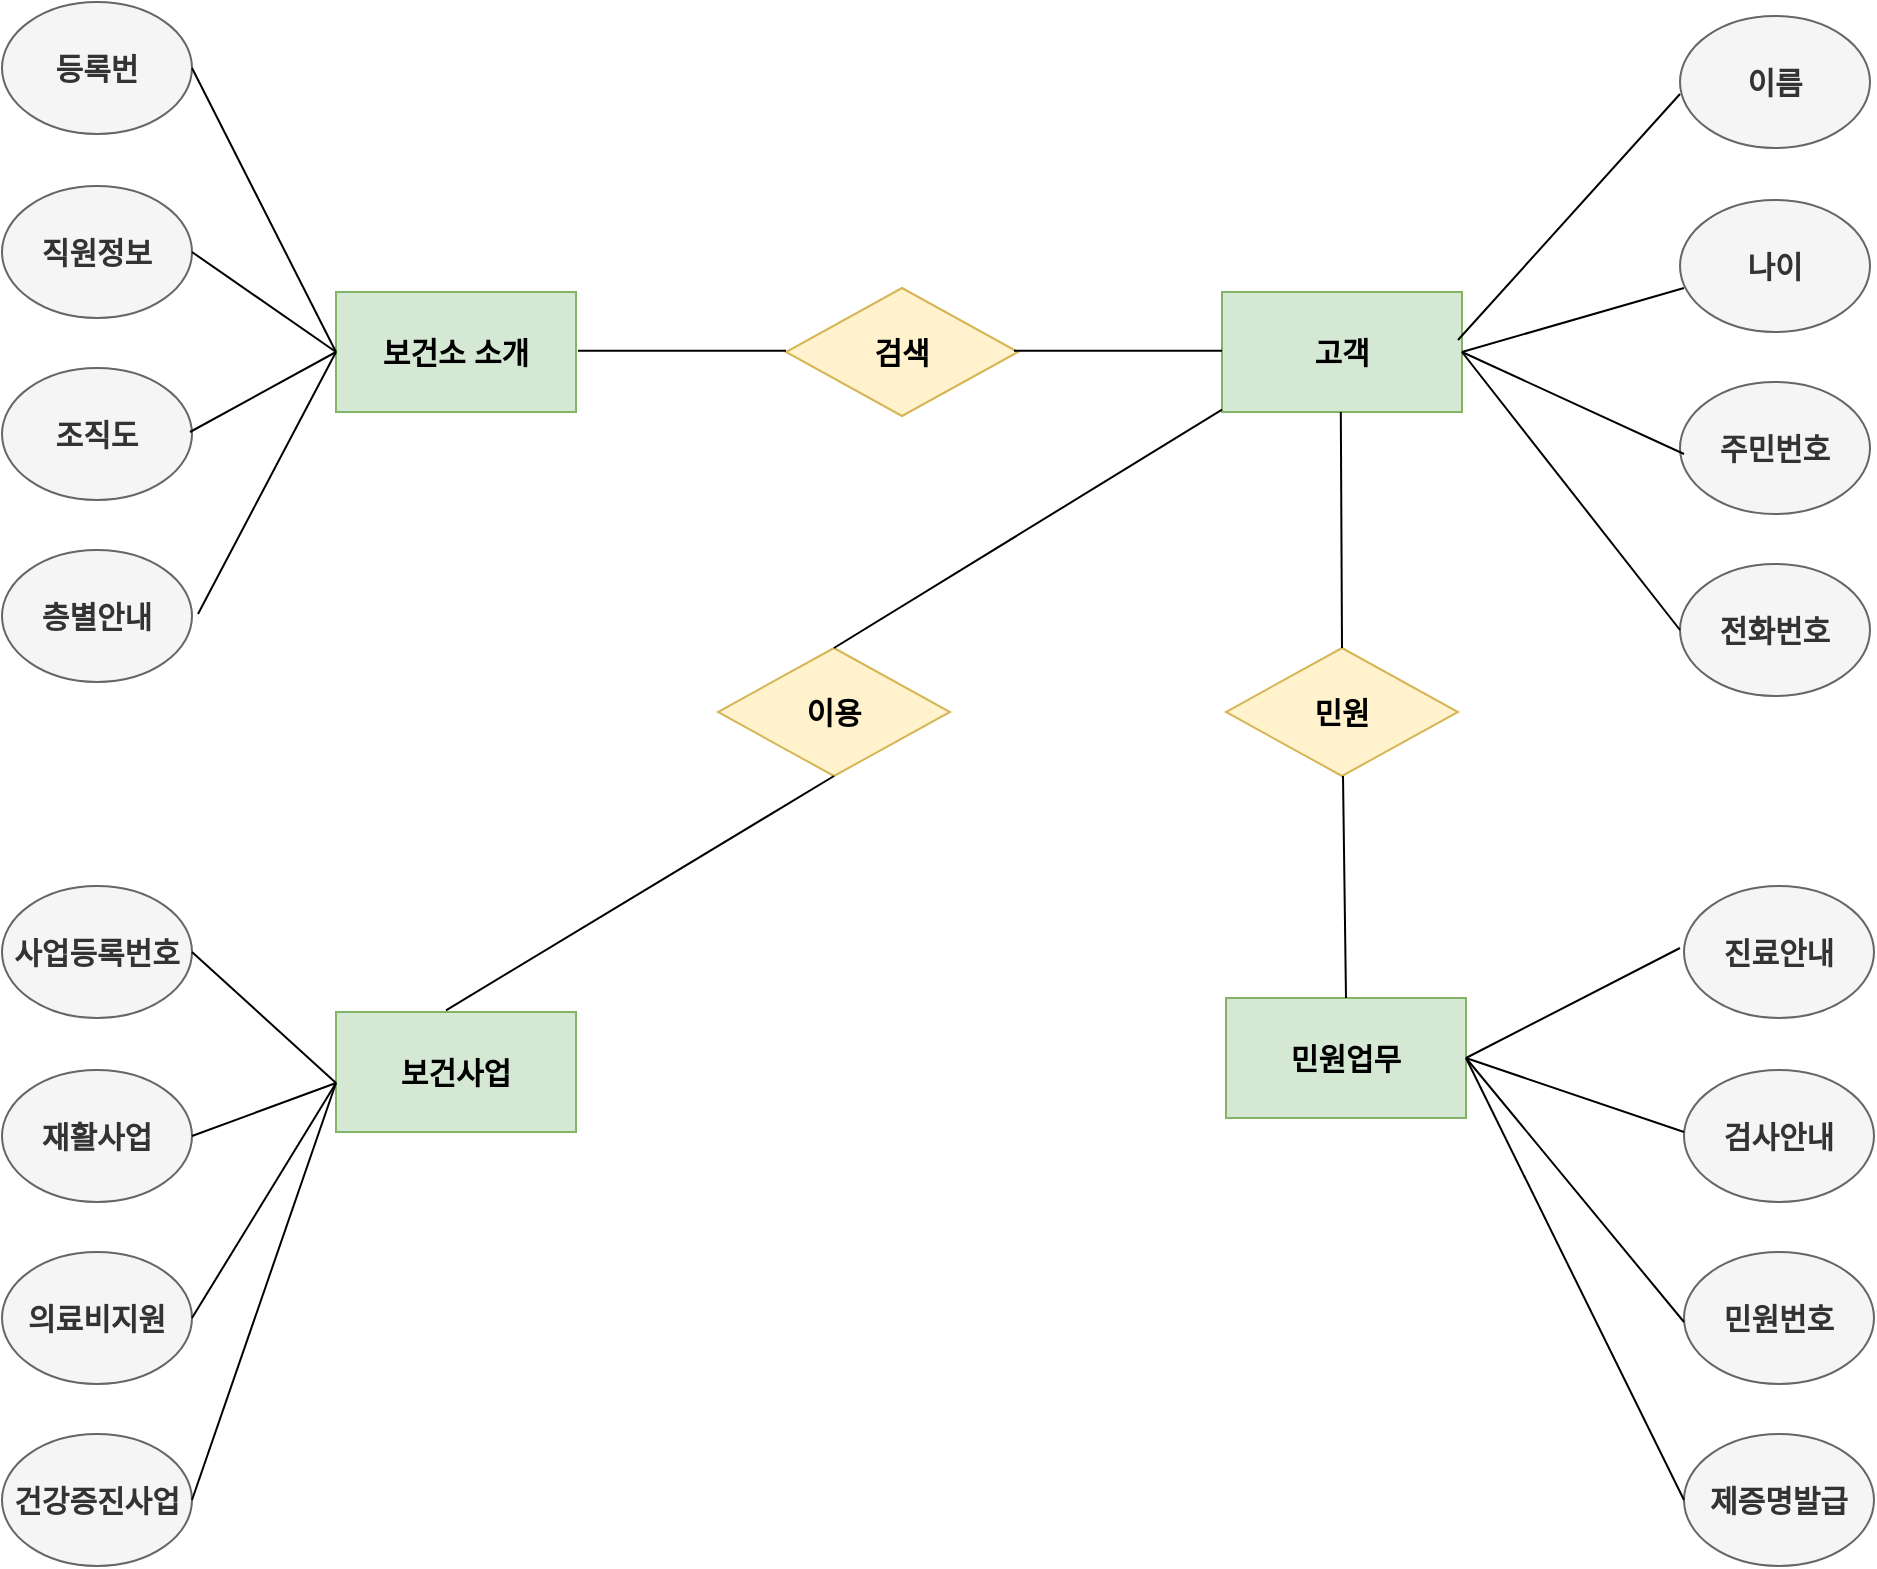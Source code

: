 <mxfile version="24.4.0" type="github">
  <diagram name="페이지-1" id="bvrvECd5kg53nqww_VoU">
    <mxGraphModel dx="1960" dy="2042" grid="0" gridSize="10" guides="1" tooltips="1" connect="1" arrows="1" fold="1" page="0" pageScale="1" pageWidth="827" pageHeight="1169" math="0" shadow="0">
      <root>
        <mxCell id="0" />
        <mxCell id="1" parent="0" />
        <mxCell id="6m6w6Bbl3CI329jRPUhq-1" value="보건소 소개" style="rounded=0;whiteSpace=wrap;html=1;fontStyle=1;fontSize=15;fillColor=#d5e8d4;strokeColor=#82b366;" vertex="1" parent="1">
          <mxGeometry x="-67" y="-22" width="120" height="60" as="geometry" />
        </mxCell>
        <mxCell id="6m6w6Bbl3CI329jRPUhq-2" value="고객" style="rounded=0;whiteSpace=wrap;html=1;fontSize=15;fontStyle=1;fillColor=#d5e8d4;strokeColor=#82b366;" vertex="1" parent="1">
          <mxGeometry x="376" y="-22" width="120" height="60" as="geometry" />
        </mxCell>
        <mxCell id="6m6w6Bbl3CI329jRPUhq-3" value="민원업무" style="rounded=0;whiteSpace=wrap;html=1;fontSize=15;fontStyle=1;fillColor=#d5e8d4;strokeColor=#82b366;" vertex="1" parent="1">
          <mxGeometry x="378" y="331" width="120" height="60" as="geometry" />
        </mxCell>
        <mxCell id="6m6w6Bbl3CI329jRPUhq-4" value="검색" style="rhombus;whiteSpace=wrap;html=1;fontSize=15;fontStyle=1;fillColor=#fff2cc;strokeColor=#d6b656;" vertex="1" parent="1">
          <mxGeometry x="158" y="-24" width="116" height="64" as="geometry" />
        </mxCell>
        <mxCell id="6m6w6Bbl3CI329jRPUhq-7" value="민원" style="rhombus;whiteSpace=wrap;html=1;fontSize=15;fontStyle=1;fillColor=#fff2cc;strokeColor=#d6b656;" vertex="1" parent="1">
          <mxGeometry x="378" y="156" width="116" height="64" as="geometry" />
        </mxCell>
        <mxCell id="6m6w6Bbl3CI329jRPUhq-8" value="보건사업" style="rounded=0;whiteSpace=wrap;html=1;fontSize=15;fontStyle=1;fillColor=#d5e8d4;strokeColor=#82b366;" vertex="1" parent="1">
          <mxGeometry x="-67" y="338" width="120" height="60" as="geometry" />
        </mxCell>
        <mxCell id="6m6w6Bbl3CI329jRPUhq-9" value="이용" style="rhombus;whiteSpace=wrap;html=1;fontSize=15;fontStyle=1;fillColor=#fff2cc;strokeColor=#d6b656;" vertex="1" parent="1">
          <mxGeometry x="124" y="156" width="116" height="64" as="geometry" />
        </mxCell>
        <mxCell id="6m6w6Bbl3CI329jRPUhq-10" value="" style="endArrow=none;html=1;rounded=0;fontSize=15;startSize=8;endSize=8;curved=1;exitX=0.5;exitY=0;exitDx=0;exitDy=0;fontStyle=1" edge="1" parent="1" source="6m6w6Bbl3CI329jRPUhq-7">
          <mxGeometry width="50" height="50" relative="1" as="geometry">
            <mxPoint x="435.41" y="137" as="sourcePoint" />
            <mxPoint x="435.41" y="38" as="targetPoint" />
          </mxGeometry>
        </mxCell>
        <mxCell id="6m6w6Bbl3CI329jRPUhq-11" value="" style="endArrow=none;html=1;rounded=0;fontSize=15;startSize=8;endSize=8;curved=1;fontStyle=1" edge="1" parent="1">
          <mxGeometry width="50" height="50" relative="1" as="geometry">
            <mxPoint x="54" y="7.41" as="sourcePoint" />
            <mxPoint x="158" y="7.41" as="targetPoint" />
          </mxGeometry>
        </mxCell>
        <mxCell id="6m6w6Bbl3CI329jRPUhq-12" value="" style="endArrow=none;html=1;rounded=0;fontSize=15;startSize=8;endSize=8;curved=1;fontStyle=1" edge="1" parent="1">
          <mxGeometry width="50" height="50" relative="1" as="geometry">
            <mxPoint x="272" y="7.41" as="sourcePoint" />
            <mxPoint x="376" y="7.41" as="targetPoint" />
          </mxGeometry>
        </mxCell>
        <mxCell id="6m6w6Bbl3CI329jRPUhq-13" value="" style="endArrow=none;html=1;rounded=0;fontSize=15;startSize=8;endSize=8;curved=1;entryX=0.5;entryY=0;entryDx=0;entryDy=0;fontStyle=1" edge="1" parent="1" target="6m6w6Bbl3CI329jRPUhq-3">
          <mxGeometry width="50" height="50" relative="1" as="geometry">
            <mxPoint x="436.5" y="220" as="sourcePoint" />
            <mxPoint x="439.5" y="319" as="targetPoint" />
          </mxGeometry>
        </mxCell>
        <mxCell id="6m6w6Bbl3CI329jRPUhq-14" value="" style="endArrow=none;html=1;rounded=0;fontSize=15;startSize=8;endSize=8;curved=1;fontStyle=1;exitX=0.5;exitY=0;exitDx=0;exitDy=0;" edge="1" parent="1" source="6m6w6Bbl3CI329jRPUhq-9">
          <mxGeometry width="50" height="50" relative="1" as="geometry">
            <mxPoint x="272" y="36.82" as="sourcePoint" />
            <mxPoint x="376" y="36.82" as="targetPoint" />
          </mxGeometry>
        </mxCell>
        <mxCell id="6m6w6Bbl3CI329jRPUhq-16" value="" style="endArrow=none;html=1;rounded=0;fontSize=15;startSize=8;endSize=8;curved=1;fontStyle=1;entryX=0.5;entryY=1;entryDx=0;entryDy=0;" edge="1" parent="1" target="6m6w6Bbl3CI329jRPUhq-9">
          <mxGeometry width="50" height="50" relative="1" as="geometry">
            <mxPoint x="-12" y="337.18" as="sourcePoint" />
            <mxPoint x="158" y="205" as="targetPoint" />
          </mxGeometry>
        </mxCell>
        <mxCell id="6m6w6Bbl3CI329jRPUhq-17" value="등록번" style="ellipse;whiteSpace=wrap;html=1;fontSize=15;fontStyle=1;fillColor=#f5f5f5;fontColor=#333333;strokeColor=#666666;" vertex="1" parent="1">
          <mxGeometry x="-234" y="-167" width="95" height="66" as="geometry" />
        </mxCell>
        <mxCell id="6m6w6Bbl3CI329jRPUhq-18" value="직원정보" style="ellipse;whiteSpace=wrap;html=1;fontSize=15;fontStyle=1;fillColor=#f5f5f5;fontColor=#333333;strokeColor=#666666;" vertex="1" parent="1">
          <mxGeometry x="-234" y="-75" width="95" height="66" as="geometry" />
        </mxCell>
        <mxCell id="6m6w6Bbl3CI329jRPUhq-19" value="조직도" style="ellipse;whiteSpace=wrap;html=1;fontSize=15;fontStyle=1;fillColor=#f5f5f5;fontColor=#333333;strokeColor=#666666;" vertex="1" parent="1">
          <mxGeometry x="-234" y="16" width="95" height="66" as="geometry" />
        </mxCell>
        <mxCell id="6m6w6Bbl3CI329jRPUhq-20" value="층별안내" style="ellipse;whiteSpace=wrap;html=1;fontSize=15;fontStyle=1;fillColor=#f5f5f5;fontColor=#333333;strokeColor=#666666;" vertex="1" parent="1">
          <mxGeometry x="-234" y="107" width="95" height="66" as="geometry" />
        </mxCell>
        <mxCell id="6m6w6Bbl3CI329jRPUhq-22" value="이름" style="ellipse;whiteSpace=wrap;html=1;fontSize=15;fontStyle=1;fillColor=#f5f5f5;fontColor=#333333;strokeColor=#666666;" vertex="1" parent="1">
          <mxGeometry x="605" y="-160" width="95" height="66" as="geometry" />
        </mxCell>
        <mxCell id="6m6w6Bbl3CI329jRPUhq-23" value="나이" style="ellipse;whiteSpace=wrap;html=1;fontSize=15;fontStyle=1;fillColor=#f5f5f5;fontColor=#333333;strokeColor=#666666;" vertex="1" parent="1">
          <mxGeometry x="605" y="-68" width="95" height="66" as="geometry" />
        </mxCell>
        <mxCell id="6m6w6Bbl3CI329jRPUhq-24" value="주민번호" style="ellipse;whiteSpace=wrap;html=1;fontSize=15;fontStyle=1;fillColor=#f5f5f5;fontColor=#333333;strokeColor=#666666;" vertex="1" parent="1">
          <mxGeometry x="605" y="23" width="95" height="66" as="geometry" />
        </mxCell>
        <mxCell id="6m6w6Bbl3CI329jRPUhq-25" value="전화번호" style="ellipse;whiteSpace=wrap;html=1;fontSize=15;fontStyle=1;fillColor=#f5f5f5;fontColor=#333333;strokeColor=#666666;" vertex="1" parent="1">
          <mxGeometry x="605" y="114" width="95" height="66" as="geometry" />
        </mxCell>
        <mxCell id="6m6w6Bbl3CI329jRPUhq-26" value="진료안내" style="ellipse;whiteSpace=wrap;html=1;fontSize=15;fontStyle=1;fillColor=#f5f5f5;fontColor=#333333;strokeColor=#666666;" vertex="1" parent="1">
          <mxGeometry x="607" y="275" width="95" height="66" as="geometry" />
        </mxCell>
        <mxCell id="6m6w6Bbl3CI329jRPUhq-27" value="검사안내" style="ellipse;whiteSpace=wrap;html=1;fontSize=15;fontStyle=1;fillColor=#f5f5f5;fontColor=#333333;strokeColor=#666666;" vertex="1" parent="1">
          <mxGeometry x="607" y="367" width="95" height="66" as="geometry" />
        </mxCell>
        <mxCell id="6m6w6Bbl3CI329jRPUhq-28" value="민원번호" style="ellipse;whiteSpace=wrap;html=1;fontSize=15;fontStyle=1;fillColor=#f5f5f5;fontColor=#333333;strokeColor=#666666;" vertex="1" parent="1">
          <mxGeometry x="607" y="458" width="95" height="66" as="geometry" />
        </mxCell>
        <mxCell id="6m6w6Bbl3CI329jRPUhq-29" value="제증명발급" style="ellipse;whiteSpace=wrap;html=1;fontSize=15;fontStyle=1;fillColor=#f5f5f5;fontColor=#333333;strokeColor=#666666;" vertex="1" parent="1">
          <mxGeometry x="607" y="549" width="95" height="66" as="geometry" />
        </mxCell>
        <mxCell id="6m6w6Bbl3CI329jRPUhq-31" value="" style="endArrow=none;html=1;rounded=0;fontSize=12;startSize=8;endSize=8;curved=1;exitX=1;exitY=0.5;exitDx=0;exitDy=0;" edge="1" parent="1" source="6m6w6Bbl3CI329jRPUhq-3">
          <mxGeometry width="50" height="50" relative="1" as="geometry">
            <mxPoint x="555" y="356" as="sourcePoint" />
            <mxPoint x="605" y="306" as="targetPoint" />
          </mxGeometry>
        </mxCell>
        <mxCell id="6m6w6Bbl3CI329jRPUhq-32" value="" style="endArrow=none;html=1;rounded=0;fontSize=12;startSize=8;endSize=8;curved=1;" edge="1" parent="1">
          <mxGeometry width="50" height="50" relative="1" as="geometry">
            <mxPoint x="494" y="2" as="sourcePoint" />
            <mxPoint x="605" y="-121" as="targetPoint" />
          </mxGeometry>
        </mxCell>
        <mxCell id="6m6w6Bbl3CI329jRPUhq-33" value="" style="endArrow=none;html=1;rounded=0;fontSize=12;startSize=8;endSize=8;curved=1;exitX=1;exitY=0.5;exitDx=0;exitDy=0;entryX=0;entryY=0.5;entryDx=0;entryDy=0;" edge="1" parent="1" source="6m6w6Bbl3CI329jRPUhq-17" target="6m6w6Bbl3CI329jRPUhq-1">
          <mxGeometry width="50" height="50" relative="1" as="geometry">
            <mxPoint x="-130" y="-65" as="sourcePoint" />
            <mxPoint x="-70" y="-5" as="targetPoint" />
          </mxGeometry>
        </mxCell>
        <mxCell id="6m6w6Bbl3CI329jRPUhq-34" value="" style="endArrow=none;html=1;rounded=0;fontSize=12;startSize=8;endSize=8;curved=1;exitX=1;exitY=0.5;exitDx=0;exitDy=0;entryX=0;entryY=0.5;entryDx=0;entryDy=0;" edge="1" parent="1" target="6m6w6Bbl3CI329jRPUhq-1">
          <mxGeometry width="50" height="50" relative="1" as="geometry">
            <mxPoint x="-139" y="-42" as="sourcePoint" />
            <mxPoint x="-75" y="-5" as="targetPoint" />
          </mxGeometry>
        </mxCell>
        <mxCell id="6m6w6Bbl3CI329jRPUhq-35" value="" style="endArrow=none;html=1;rounded=0;fontSize=12;startSize=8;endSize=8;curved=1;entryX=0;entryY=0.5;entryDx=0;entryDy=0;" edge="1" parent="1" target="6m6w6Bbl3CI329jRPUhq-1">
          <mxGeometry width="50" height="50" relative="1" as="geometry">
            <mxPoint x="-140" y="48" as="sourcePoint" />
            <mxPoint x="-70" y="2" as="targetPoint" />
          </mxGeometry>
        </mxCell>
        <mxCell id="6m6w6Bbl3CI329jRPUhq-36" value="" style="endArrow=none;html=1;rounded=0;fontSize=12;startSize=8;endSize=8;curved=1;exitX=1;exitY=0.5;exitDx=0;exitDy=0;entryX=0;entryY=0.5;entryDx=0;entryDy=0;" edge="1" parent="1" target="6m6w6Bbl3CI329jRPUhq-1">
          <mxGeometry width="50" height="50" relative="1" as="geometry">
            <mxPoint x="-136" y="139" as="sourcePoint" />
            <mxPoint x="-67" y="268" as="targetPoint" />
          </mxGeometry>
        </mxCell>
        <mxCell id="6m6w6Bbl3CI329jRPUhq-37" value="" style="endArrow=none;html=1;rounded=0;fontSize=12;startSize=8;endSize=8;curved=1;exitX=1;exitY=0.5;exitDx=0;exitDy=0;" edge="1" parent="1" source="6m6w6Bbl3CI329jRPUhq-2">
          <mxGeometry width="50" height="50" relative="1" as="geometry">
            <mxPoint x="498" y="90" as="sourcePoint" />
            <mxPoint x="607" y="-24" as="targetPoint" />
          </mxGeometry>
        </mxCell>
        <mxCell id="6m6w6Bbl3CI329jRPUhq-38" value="" style="endArrow=none;html=1;rounded=0;fontSize=12;startSize=8;endSize=8;curved=1;exitX=1;exitY=0.5;exitDx=0;exitDy=0;" edge="1" parent="1" source="6m6w6Bbl3CI329jRPUhq-2">
          <mxGeometry width="50" height="50" relative="1" as="geometry">
            <mxPoint x="498" y="173" as="sourcePoint" />
            <mxPoint x="607" y="59" as="targetPoint" />
          </mxGeometry>
        </mxCell>
        <mxCell id="6m6w6Bbl3CI329jRPUhq-39" value="" style="endArrow=none;html=1;rounded=0;fontSize=12;startSize=8;endSize=8;curved=1;exitX=1;exitY=0.5;exitDx=0;exitDy=0;" edge="1" parent="1" source="6m6w6Bbl3CI329jRPUhq-2">
          <mxGeometry width="50" height="50" relative="1" as="geometry">
            <mxPoint x="496" y="261" as="sourcePoint" />
            <mxPoint x="605" y="147" as="targetPoint" />
          </mxGeometry>
        </mxCell>
        <mxCell id="6m6w6Bbl3CI329jRPUhq-40" value="" style="endArrow=none;html=1;rounded=0;fontSize=12;startSize=8;endSize=8;curved=1;exitX=1;exitY=0.5;exitDx=0;exitDy=0;" edge="1" parent="1" source="6m6w6Bbl3CI329jRPUhq-3">
          <mxGeometry width="50" height="50" relative="1" as="geometry">
            <mxPoint x="498" y="512" as="sourcePoint" />
            <mxPoint x="607" y="398" as="targetPoint" />
          </mxGeometry>
        </mxCell>
        <mxCell id="6m6w6Bbl3CI329jRPUhq-41" value="" style="endArrow=none;html=1;rounded=0;fontSize=12;startSize=8;endSize=8;curved=1;exitX=1;exitY=0.5;exitDx=0;exitDy=0;" edge="1" parent="1" source="6m6w6Bbl3CI329jRPUhq-3">
          <mxGeometry width="50" height="50" relative="1" as="geometry">
            <mxPoint x="498" y="456" as="sourcePoint" />
            <mxPoint x="607" y="493" as="targetPoint" />
          </mxGeometry>
        </mxCell>
        <mxCell id="6m6w6Bbl3CI329jRPUhq-42" value="" style="endArrow=none;html=1;rounded=0;fontSize=12;startSize=8;endSize=8;curved=1;exitX=1;exitY=0.5;exitDx=0;exitDy=0;entryX=0;entryY=0.5;entryDx=0;entryDy=0;" edge="1" parent="1" source="6m6w6Bbl3CI329jRPUhq-3" target="6m6w6Bbl3CI329jRPUhq-29">
          <mxGeometry width="50" height="50" relative="1" as="geometry">
            <mxPoint x="494" y="541" as="sourcePoint" />
            <mxPoint x="603" y="578" as="targetPoint" />
          </mxGeometry>
        </mxCell>
        <mxCell id="6m6w6Bbl3CI329jRPUhq-51" value="사업등록번호" style="ellipse;whiteSpace=wrap;html=1;fontSize=15;fontStyle=1;fillColor=#f5f5f5;fontColor=#333333;strokeColor=#666666;" vertex="1" parent="1">
          <mxGeometry x="-234" y="275" width="95" height="66" as="geometry" />
        </mxCell>
        <mxCell id="6m6w6Bbl3CI329jRPUhq-52" value="재활사업" style="ellipse;whiteSpace=wrap;html=1;fontSize=15;fontStyle=1;fillColor=#f5f5f5;fontColor=#333333;strokeColor=#666666;" vertex="1" parent="1">
          <mxGeometry x="-234" y="367" width="95" height="66" as="geometry" />
        </mxCell>
        <mxCell id="6m6w6Bbl3CI329jRPUhq-53" value="의료비지원" style="ellipse;whiteSpace=wrap;html=1;fontSize=15;fontStyle=1;fillColor=#f5f5f5;fontColor=#333333;strokeColor=#666666;" vertex="1" parent="1">
          <mxGeometry x="-234" y="458" width="95" height="66" as="geometry" />
        </mxCell>
        <mxCell id="6m6w6Bbl3CI329jRPUhq-54" value="건강증진사업" style="ellipse;whiteSpace=wrap;html=1;fontSize=15;fontStyle=1;fillColor=#f5f5f5;fontColor=#333333;strokeColor=#666666;" vertex="1" parent="1">
          <mxGeometry x="-234" y="549" width="95" height="66" as="geometry" />
        </mxCell>
        <mxCell id="6m6w6Bbl3CI329jRPUhq-59" value="" style="endArrow=none;html=1;rounded=0;fontSize=12;startSize=8;endSize=8;curved=1;exitX=1;exitY=0.5;exitDx=0;exitDy=0;entryX=0;entryY=0.5;entryDx=0;entryDy=0;" edge="1" parent="1" source="6m6w6Bbl3CI329jRPUhq-51">
          <mxGeometry width="50" height="50" relative="1" as="geometry">
            <mxPoint x="-139" y="231.5" as="sourcePoint" />
            <mxPoint x="-67" y="373.5" as="targetPoint" />
          </mxGeometry>
        </mxCell>
        <mxCell id="6m6w6Bbl3CI329jRPUhq-60" value="" style="endArrow=none;html=1;rounded=0;fontSize=12;startSize=8;endSize=8;curved=1;exitX=1;exitY=0.5;exitDx=0;exitDy=0;entryX=0;entryY=0.5;entryDx=0;entryDy=0;" edge="1" parent="1" source="6m6w6Bbl3CI329jRPUhq-52">
          <mxGeometry width="50" height="50" relative="1" as="geometry">
            <mxPoint x="-139" y="323.5" as="sourcePoint" />
            <mxPoint x="-67" y="373.5" as="targetPoint" />
          </mxGeometry>
        </mxCell>
        <mxCell id="6m6w6Bbl3CI329jRPUhq-61" value="" style="endArrow=none;html=1;rounded=0;fontSize=12;startSize=8;endSize=8;curved=1;entryX=0;entryY=0.5;entryDx=0;entryDy=0;exitX=1;exitY=0.5;exitDx=0;exitDy=0;" edge="1" parent="1" source="6m6w6Bbl3CI329jRPUhq-53">
          <mxGeometry width="50" height="50" relative="1" as="geometry">
            <mxPoint x="-140" y="413.5" as="sourcePoint" />
            <mxPoint x="-67" y="373.5" as="targetPoint" />
          </mxGeometry>
        </mxCell>
        <mxCell id="6m6w6Bbl3CI329jRPUhq-62" value="" style="endArrow=none;html=1;rounded=0;fontSize=12;startSize=8;endSize=8;curved=1;exitX=1;exitY=0.5;exitDx=0;exitDy=0;entryX=0;entryY=0.5;entryDx=0;entryDy=0;" edge="1" parent="1" source="6m6w6Bbl3CI329jRPUhq-54">
          <mxGeometry width="50" height="50" relative="1" as="geometry">
            <mxPoint x="-136" y="504.5" as="sourcePoint" />
            <mxPoint x="-67" y="373.5" as="targetPoint" />
          </mxGeometry>
        </mxCell>
      </root>
    </mxGraphModel>
  </diagram>
</mxfile>
